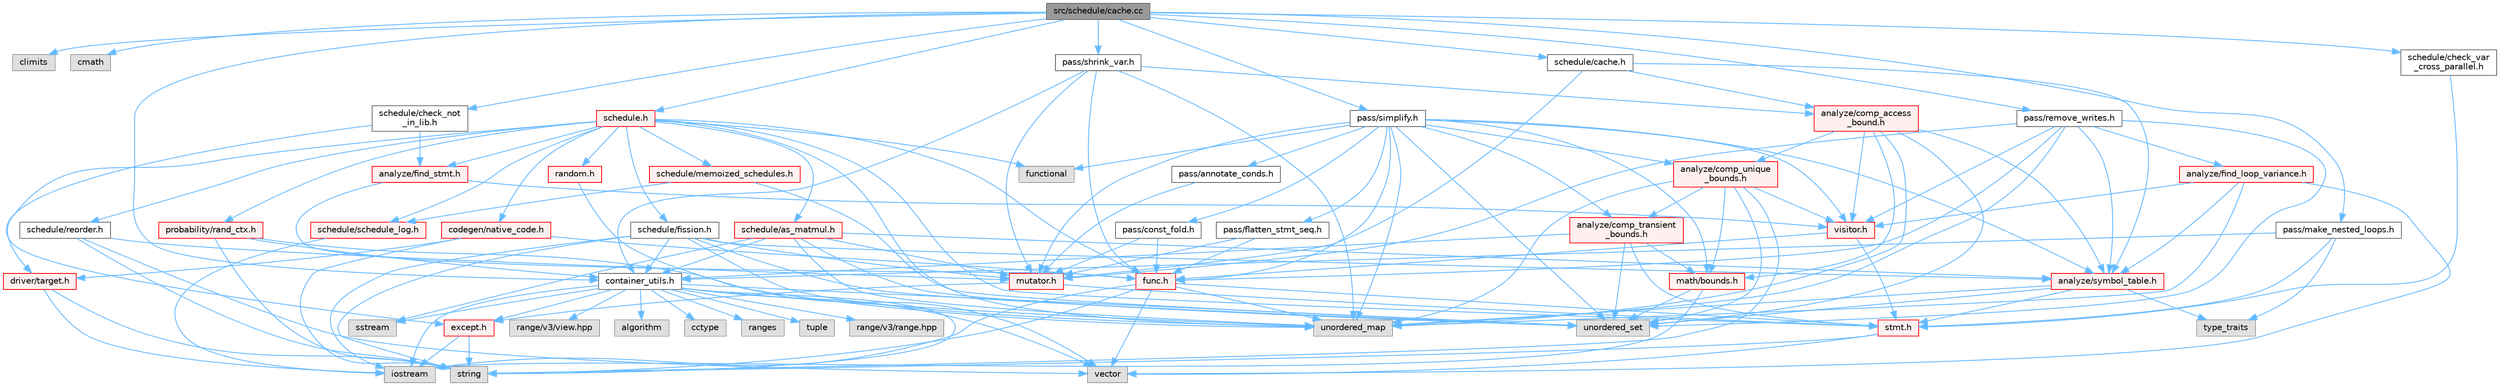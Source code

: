 digraph "src/schedule/cache.cc"
{
 // LATEX_PDF_SIZE
  bgcolor="transparent";
  edge [fontname=Helvetica,fontsize=10,labelfontname=Helvetica,labelfontsize=10];
  node [fontname=Helvetica,fontsize=10,shape=box,height=0.2,width=0.4];
  Node1 [label="src/schedule/cache.cc",height=0.2,width=0.4,color="gray40", fillcolor="grey60", style="filled", fontcolor="black",tooltip=" "];
  Node1 -> Node2 [color="steelblue1",style="solid"];
  Node2 [label="climits",height=0.2,width=0.4,color="grey60", fillcolor="#E0E0E0", style="filled",tooltip=" "];
  Node1 -> Node3 [color="steelblue1",style="solid"];
  Node3 [label="cmath",height=0.2,width=0.4,color="grey60", fillcolor="#E0E0E0", style="filled",tooltip=" "];
  Node1 -> Node4 [color="steelblue1",style="solid"];
  Node4 [label="container_utils.h",height=0.2,width=0.4,color="grey40", fillcolor="white", style="filled",URL="$container__utils_8h.html",tooltip=" "];
  Node4 -> Node5 [color="steelblue1",style="solid"];
  Node5 [label="algorithm",height=0.2,width=0.4,color="grey60", fillcolor="#E0E0E0", style="filled",tooltip=" "];
  Node4 -> Node6 [color="steelblue1",style="solid"];
  Node6 [label="cctype",height=0.2,width=0.4,color="grey60", fillcolor="#E0E0E0", style="filled",tooltip=" "];
  Node4 -> Node7 [color="steelblue1",style="solid"];
  Node7 [label="iostream",height=0.2,width=0.4,color="grey60", fillcolor="#E0E0E0", style="filled",tooltip=" "];
  Node4 -> Node8 [color="steelblue1",style="solid"];
  Node8 [label="ranges",height=0.2,width=0.4,color="grey60", fillcolor="#E0E0E0", style="filled",tooltip=" "];
  Node4 -> Node9 [color="steelblue1",style="solid"];
  Node9 [label="sstream",height=0.2,width=0.4,color="grey60", fillcolor="#E0E0E0", style="filled",tooltip=" "];
  Node4 -> Node10 [color="steelblue1",style="solid"];
  Node10 [label="string",height=0.2,width=0.4,color="grey60", fillcolor="#E0E0E0", style="filled",tooltip=" "];
  Node4 -> Node11 [color="steelblue1",style="solid"];
  Node11 [label="tuple",height=0.2,width=0.4,color="grey60", fillcolor="#E0E0E0", style="filled",tooltip=" "];
  Node4 -> Node12 [color="steelblue1",style="solid"];
  Node12 [label="unordered_map",height=0.2,width=0.4,color="grey60", fillcolor="#E0E0E0", style="filled",tooltip=" "];
  Node4 -> Node13 [color="steelblue1",style="solid"];
  Node13 [label="unordered_set",height=0.2,width=0.4,color="grey60", fillcolor="#E0E0E0", style="filled",tooltip=" "];
  Node4 -> Node14 [color="steelblue1",style="solid"];
  Node14 [label="vector",height=0.2,width=0.4,color="grey60", fillcolor="#E0E0E0", style="filled",tooltip=" "];
  Node4 -> Node15 [color="steelblue1",style="solid"];
  Node15 [label="range/v3/range.hpp",height=0.2,width=0.4,color="grey60", fillcolor="#E0E0E0", style="filled",tooltip=" "];
  Node4 -> Node16 [color="steelblue1",style="solid"];
  Node16 [label="range/v3/view.hpp",height=0.2,width=0.4,color="grey60", fillcolor="#E0E0E0", style="filled",tooltip=" "];
  Node4 -> Node17 [color="steelblue1",style="solid"];
  Node17 [label="except.h",height=0.2,width=0.4,color="red", fillcolor="#FFF0F0", style="filled",URL="$except_8h.html",tooltip=" "];
  Node17 -> Node7 [color="steelblue1",style="solid"];
  Node17 -> Node10 [color="steelblue1",style="solid"];
  Node1 -> Node20 [color="steelblue1",style="solid"];
  Node20 [label="pass/make_nested_loops.h",height=0.2,width=0.4,color="grey40", fillcolor="white", style="filled",URL="$make__nested__loops_8h.html",tooltip=" "];
  Node20 -> Node21 [color="steelblue1",style="solid"];
  Node21 [label="type_traits",height=0.2,width=0.4,color="grey60", fillcolor="#E0E0E0", style="filled",tooltip=" "];
  Node20 -> Node4 [color="steelblue1",style="solid"];
  Node20 -> Node22 [color="steelblue1",style="solid"];
  Node22 [label="stmt.h",height=0.2,width=0.4,color="red", fillcolor="#FFF0F0", style="filled",URL="$stmt_8h.html",tooltip=" "];
  Node22 -> Node10 [color="steelblue1",style="solid"];
  Node22 -> Node14 [color="steelblue1",style="solid"];
  Node1 -> Node50 [color="steelblue1",style="solid"];
  Node50 [label="pass/remove_writes.h",height=0.2,width=0.4,color="grey40", fillcolor="white", style="filled",URL="$remove__writes_8h.html",tooltip=" "];
  Node50 -> Node12 [color="steelblue1",style="solid"];
  Node50 -> Node13 [color="steelblue1",style="solid"];
  Node50 -> Node51 [color="steelblue1",style="solid"];
  Node51 [label="analyze/find_loop_variance.h",height=0.2,width=0.4,color="red", fillcolor="#FFF0F0", style="filled",URL="$find__loop__variance_8h.html",tooltip=" "];
  Node51 -> Node12 [color="steelblue1",style="solid"];
  Node51 -> Node14 [color="steelblue1",style="solid"];
  Node51 -> Node52 [color="steelblue1",style="solid"];
  Node52 [label="analyze/symbol_table.h",height=0.2,width=0.4,color="red", fillcolor="#FFF0F0", style="filled",URL="$symbol__table_8h.html",tooltip=" "];
  Node52 -> Node21 [color="steelblue1",style="solid"];
  Node52 -> Node12 [color="steelblue1",style="solid"];
  Node52 -> Node13 [color="steelblue1",style="solid"];
  Node52 -> Node22 [color="steelblue1",style="solid"];
  Node51 -> Node55 [color="steelblue1",style="solid"];
  Node55 [label="visitor.h",height=0.2,width=0.4,color="red", fillcolor="#FFF0F0", style="filled",URL="$visitor_8h.html",tooltip=" "];
  Node55 -> Node60 [color="steelblue1",style="solid"];
  Node60 [label="func.h",height=0.2,width=0.4,color="red", fillcolor="#FFF0F0", style="filled",URL="$func_8h.html",tooltip=" "];
  Node60 -> Node7 [color="steelblue1",style="solid"];
  Node60 -> Node10 [color="steelblue1",style="solid"];
  Node60 -> Node12 [color="steelblue1",style="solid"];
  Node60 -> Node14 [color="steelblue1",style="solid"];
  Node60 -> Node22 [color="steelblue1",style="solid"];
  Node55 -> Node22 [color="steelblue1",style="solid"];
  Node50 -> Node52 [color="steelblue1",style="solid"];
  Node50 -> Node60 [color="steelblue1",style="solid"];
  Node50 -> Node66 [color="steelblue1",style="solid"];
  Node66 [label="mutator.h",height=0.2,width=0.4,color="red", fillcolor="#FFF0F0", style="filled",URL="$mutator_8h.html",tooltip=" "];
  Node66 -> Node17 [color="steelblue1",style="solid"];
  Node66 -> Node22 [color="steelblue1",style="solid"];
  Node50 -> Node55 [color="steelblue1",style="solid"];
  Node1 -> Node67 [color="steelblue1",style="solid"];
  Node67 [label="pass/shrink_var.h",height=0.2,width=0.4,color="grey40", fillcolor="white", style="filled",URL="$shrink__var_8h.html",tooltip=" "];
  Node67 -> Node12 [color="steelblue1",style="solid"];
  Node67 -> Node68 [color="steelblue1",style="solid"];
  Node68 [label="analyze/comp_access\l_bound.h",height=0.2,width=0.4,color="red", fillcolor="#FFF0F0", style="filled",URL="$comp__access__bound_8h.html",tooltip=" "];
  Node68 -> Node12 [color="steelblue1",style="solid"];
  Node68 -> Node13 [color="steelblue1",style="solid"];
  Node68 -> Node69 [color="steelblue1",style="solid"];
  Node69 [label="analyze/comp_unique\l_bounds.h",height=0.2,width=0.4,color="red", fillcolor="#FFF0F0", style="filled",URL="$comp__unique__bounds_8h.html",tooltip=" "];
  Node69 -> Node10 [color="steelblue1",style="solid"];
  Node69 -> Node12 [color="steelblue1",style="solid"];
  Node69 -> Node13 [color="steelblue1",style="solid"];
  Node69 -> Node70 [color="steelblue1",style="solid"];
  Node70 [label="analyze/comp_transient\l_bounds.h",height=0.2,width=0.4,color="red", fillcolor="#FFF0F0", style="filled",URL="$comp__transient__bounds_8h.html",tooltip=" "];
  Node70 -> Node13 [color="steelblue1",style="solid"];
  Node70 -> Node4 [color="steelblue1",style="solid"];
  Node70 -> Node78 [color="steelblue1",style="solid"];
  Node78 [label="math/bounds.h",height=0.2,width=0.4,color="red", fillcolor="#FFF0F0", style="filled",URL="$bounds_8h.html",tooltip=" "];
  Node78 -> Node7 [color="steelblue1",style="solid"];
  Node78 -> Node13 [color="steelblue1",style="solid"];
  Node70 -> Node22 [color="steelblue1",style="solid"];
  Node69 -> Node78 [color="steelblue1",style="solid"];
  Node69 -> Node55 [color="steelblue1",style="solid"];
  Node68 -> Node52 [color="steelblue1",style="solid"];
  Node68 -> Node78 [color="steelblue1",style="solid"];
  Node68 -> Node55 [color="steelblue1",style="solid"];
  Node67 -> Node4 [color="steelblue1",style="solid"];
  Node67 -> Node60 [color="steelblue1",style="solid"];
  Node67 -> Node66 [color="steelblue1",style="solid"];
  Node1 -> Node81 [color="steelblue1",style="solid"];
  Node81 [label="pass/simplify.h",height=0.2,width=0.4,color="grey40", fillcolor="white", style="filled",URL="$simplify_8h.html",tooltip=" "];
  Node81 -> Node25 [color="steelblue1",style="solid"];
  Node25 [label="functional",height=0.2,width=0.4,color="grey60", fillcolor="#E0E0E0", style="filled",tooltip=" "];
  Node81 -> Node12 [color="steelblue1",style="solid"];
  Node81 -> Node13 [color="steelblue1",style="solid"];
  Node81 -> Node70 [color="steelblue1",style="solid"];
  Node81 -> Node69 [color="steelblue1",style="solid"];
  Node81 -> Node52 [color="steelblue1",style="solid"];
  Node81 -> Node60 [color="steelblue1",style="solid"];
  Node81 -> Node78 [color="steelblue1",style="solid"];
  Node81 -> Node66 [color="steelblue1",style="solid"];
  Node81 -> Node82 [color="steelblue1",style="solid"];
  Node82 [label="pass/annotate_conds.h",height=0.2,width=0.4,color="grey40", fillcolor="white", style="filled",URL="$annotate__conds_8h.html",tooltip=" "];
  Node82 -> Node66 [color="steelblue1",style="solid"];
  Node81 -> Node83 [color="steelblue1",style="solid"];
  Node83 [label="pass/const_fold.h",height=0.2,width=0.4,color="grey40", fillcolor="white", style="filled",URL="$const__fold_8h.html",tooltip=" "];
  Node83 -> Node60 [color="steelblue1",style="solid"];
  Node83 -> Node66 [color="steelblue1",style="solid"];
  Node81 -> Node84 [color="steelblue1",style="solid"];
  Node84 [label="pass/flatten_stmt_seq.h",height=0.2,width=0.4,color="grey40", fillcolor="white", style="filled",URL="$flatten__stmt__seq_8h.html",tooltip=" "];
  Node84 -> Node60 [color="steelblue1",style="solid"];
  Node84 -> Node66 [color="steelblue1",style="solid"];
  Node81 -> Node55 [color="steelblue1",style="solid"];
  Node1 -> Node85 [color="steelblue1",style="solid"];
  Node85 [label="schedule.h",height=0.2,width=0.4,color="red", fillcolor="#FFF0F0", style="filled",URL="$schedule_8h.html",tooltip=" "];
  Node85 -> Node25 [color="steelblue1",style="solid"];
  Node85 -> Node12 [color="steelblue1",style="solid"];
  Node85 -> Node72 [color="steelblue1",style="solid"];
  Node72 [label="analyze/find_stmt.h",height=0.2,width=0.4,color="red", fillcolor="#FFF0F0", style="filled",URL="$find__stmt_8h.html",tooltip=" "];
  Node72 -> Node60 [color="steelblue1",style="solid"];
  Node72 -> Node55 [color="steelblue1",style="solid"];
  Node85 -> Node86 [color="steelblue1",style="solid"];
  Node86 [label="codegen/native_code.h",height=0.2,width=0.4,color="red", fillcolor="#FFF0F0", style="filled",URL="$native__code_8h.html",tooltip=" "];
  Node86 -> Node10 [color="steelblue1",style="solid"];
  Node86 -> Node64 [color="steelblue1",style="solid"];
  Node64 [label="driver/target.h",height=0.2,width=0.4,color="red", fillcolor="#FFF0F0", style="filled",URL="$target_8h.html",tooltip=" "];
  Node64 -> Node7 [color="steelblue1",style="solid"];
  Node64 -> Node10 [color="steelblue1",style="solid"];
  Node86 -> Node60 [color="steelblue1",style="solid"];
  Node85 -> Node64 [color="steelblue1",style="solid"];
  Node85 -> Node60 [color="steelblue1",style="solid"];
  Node85 -> Node87 [color="steelblue1",style="solid"];
  Node87 [label="probability/rand_ctx.h",height=0.2,width=0.4,color="red", fillcolor="#FFF0F0", style="filled",URL="$rand__ctx_8h.html",tooltip=" "];
  Node87 -> Node10 [color="steelblue1",style="solid"];
  Node87 -> Node12 [color="steelblue1",style="solid"];
  Node87 -> Node4 [color="steelblue1",style="solid"];
  Node85 -> Node96 [color="steelblue1",style="solid"];
  Node96 [label="random.h",height=0.2,width=0.4,color="red", fillcolor="#FFF0F0", style="filled",URL="$random_8h.html",tooltip=" "];
  Node96 -> Node14 [color="steelblue1",style="solid"];
  Node85 -> Node97 [color="steelblue1",style="solid"];
  Node97 [label="schedule/as_matmul.h",height=0.2,width=0.4,color="red", fillcolor="#FFF0F0", style="filled",URL="$as__matmul_8h.html",tooltip=" "];
  Node97 -> Node9 [color="steelblue1",style="solid"];
  Node97 -> Node12 [color="steelblue1",style="solid"];
  Node97 -> Node13 [color="steelblue1",style="solid"];
  Node97 -> Node52 [color="steelblue1",style="solid"];
  Node97 -> Node4 [color="steelblue1",style="solid"];
  Node97 -> Node66 [color="steelblue1",style="solid"];
  Node85 -> Node99 [color="steelblue1",style="solid"];
  Node99 [label="schedule/fission.h",height=0.2,width=0.4,color="grey40", fillcolor="white", style="filled",URL="$fission_8h.html",tooltip=" "];
  Node99 -> Node7 [color="steelblue1",style="solid"];
  Node99 -> Node10 [color="steelblue1",style="solid"];
  Node99 -> Node12 [color="steelblue1",style="solid"];
  Node99 -> Node13 [color="steelblue1",style="solid"];
  Node99 -> Node52 [color="steelblue1",style="solid"];
  Node99 -> Node4 [color="steelblue1",style="solid"];
  Node99 -> Node66 [color="steelblue1",style="solid"];
  Node85 -> Node100 [color="steelblue1",style="solid"];
  Node100 [label="schedule/memoized_schedules.h",height=0.2,width=0.4,color="red", fillcolor="#FFF0F0", style="filled",URL="$memoized__schedules_8h.html",tooltip=" "];
  Node100 -> Node13 [color="steelblue1",style="solid"];
  Node100 -> Node101 [color="steelblue1",style="solid"];
  Node101 [label="schedule/schedule_log.h",height=0.2,width=0.4,color="red", fillcolor="#FFF0F0", style="filled",URL="$schedule__log_8h.html",tooltip=" "];
  Node101 -> Node7 [color="steelblue1",style="solid"];
  Node85 -> Node103 [color="steelblue1",style="solid"];
  Node103 [label="schedule/reorder.h",height=0.2,width=0.4,color="grey40", fillcolor="white", style="filled",URL="$reorder_8h.html",tooltip=" "];
  Node103 -> Node10 [color="steelblue1",style="solid"];
  Node103 -> Node14 [color="steelblue1",style="solid"];
  Node103 -> Node66 [color="steelblue1",style="solid"];
  Node85 -> Node101 [color="steelblue1",style="solid"];
  Node85 -> Node22 [color="steelblue1",style="solid"];
  Node1 -> Node105 [color="steelblue1",style="solid"];
  Node105 [label="schedule/cache.h",height=0.2,width=0.4,color="grey40", fillcolor="white", style="filled",URL="$cache_8h.html",tooltip=" "];
  Node105 -> Node68 [color="steelblue1",style="solid"];
  Node105 -> Node52 [color="steelblue1",style="solid"];
  Node105 -> Node66 [color="steelblue1",style="solid"];
  Node1 -> Node106 [color="steelblue1",style="solid"];
  Node106 [label="schedule/check_not\l_in_lib.h",height=0.2,width=0.4,color="grey40", fillcolor="white", style="filled",URL="$check__not__in__lib_8h.html",tooltip=" "];
  Node106 -> Node72 [color="steelblue1",style="solid"];
  Node106 -> Node17 [color="steelblue1",style="solid"];
  Node1 -> Node107 [color="steelblue1",style="solid"];
  Node107 [label="schedule/check_var\l_cross_parallel.h",height=0.2,width=0.4,color="grey40", fillcolor="white", style="filled",URL="$check__var__cross__parallel_8h.html",tooltip=" "];
  Node107 -> Node22 [color="steelblue1",style="solid"];
}

